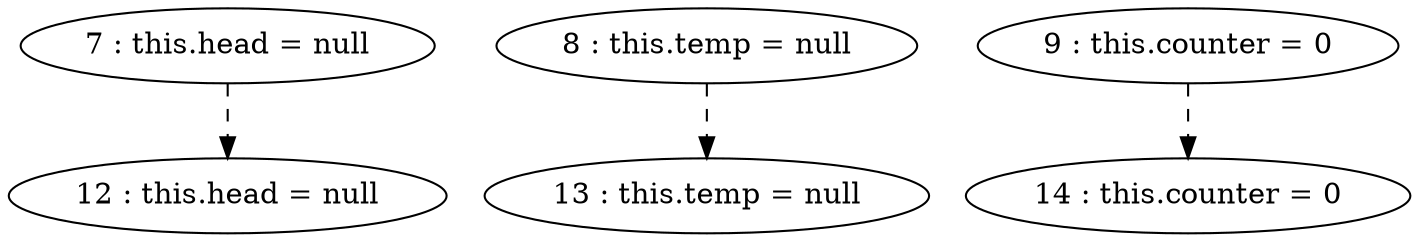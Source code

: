 digraph G {
"7 : this.head = null"
"7 : this.head = null" -> "12 : this.head = null" [style=dashed]
"8 : this.temp = null"
"8 : this.temp = null" -> "13 : this.temp = null" [style=dashed]
"9 : this.counter = 0"
"9 : this.counter = 0" -> "14 : this.counter = 0" [style=dashed]
"12 : this.head = null"
"13 : this.temp = null"
"14 : this.counter = 0"
}